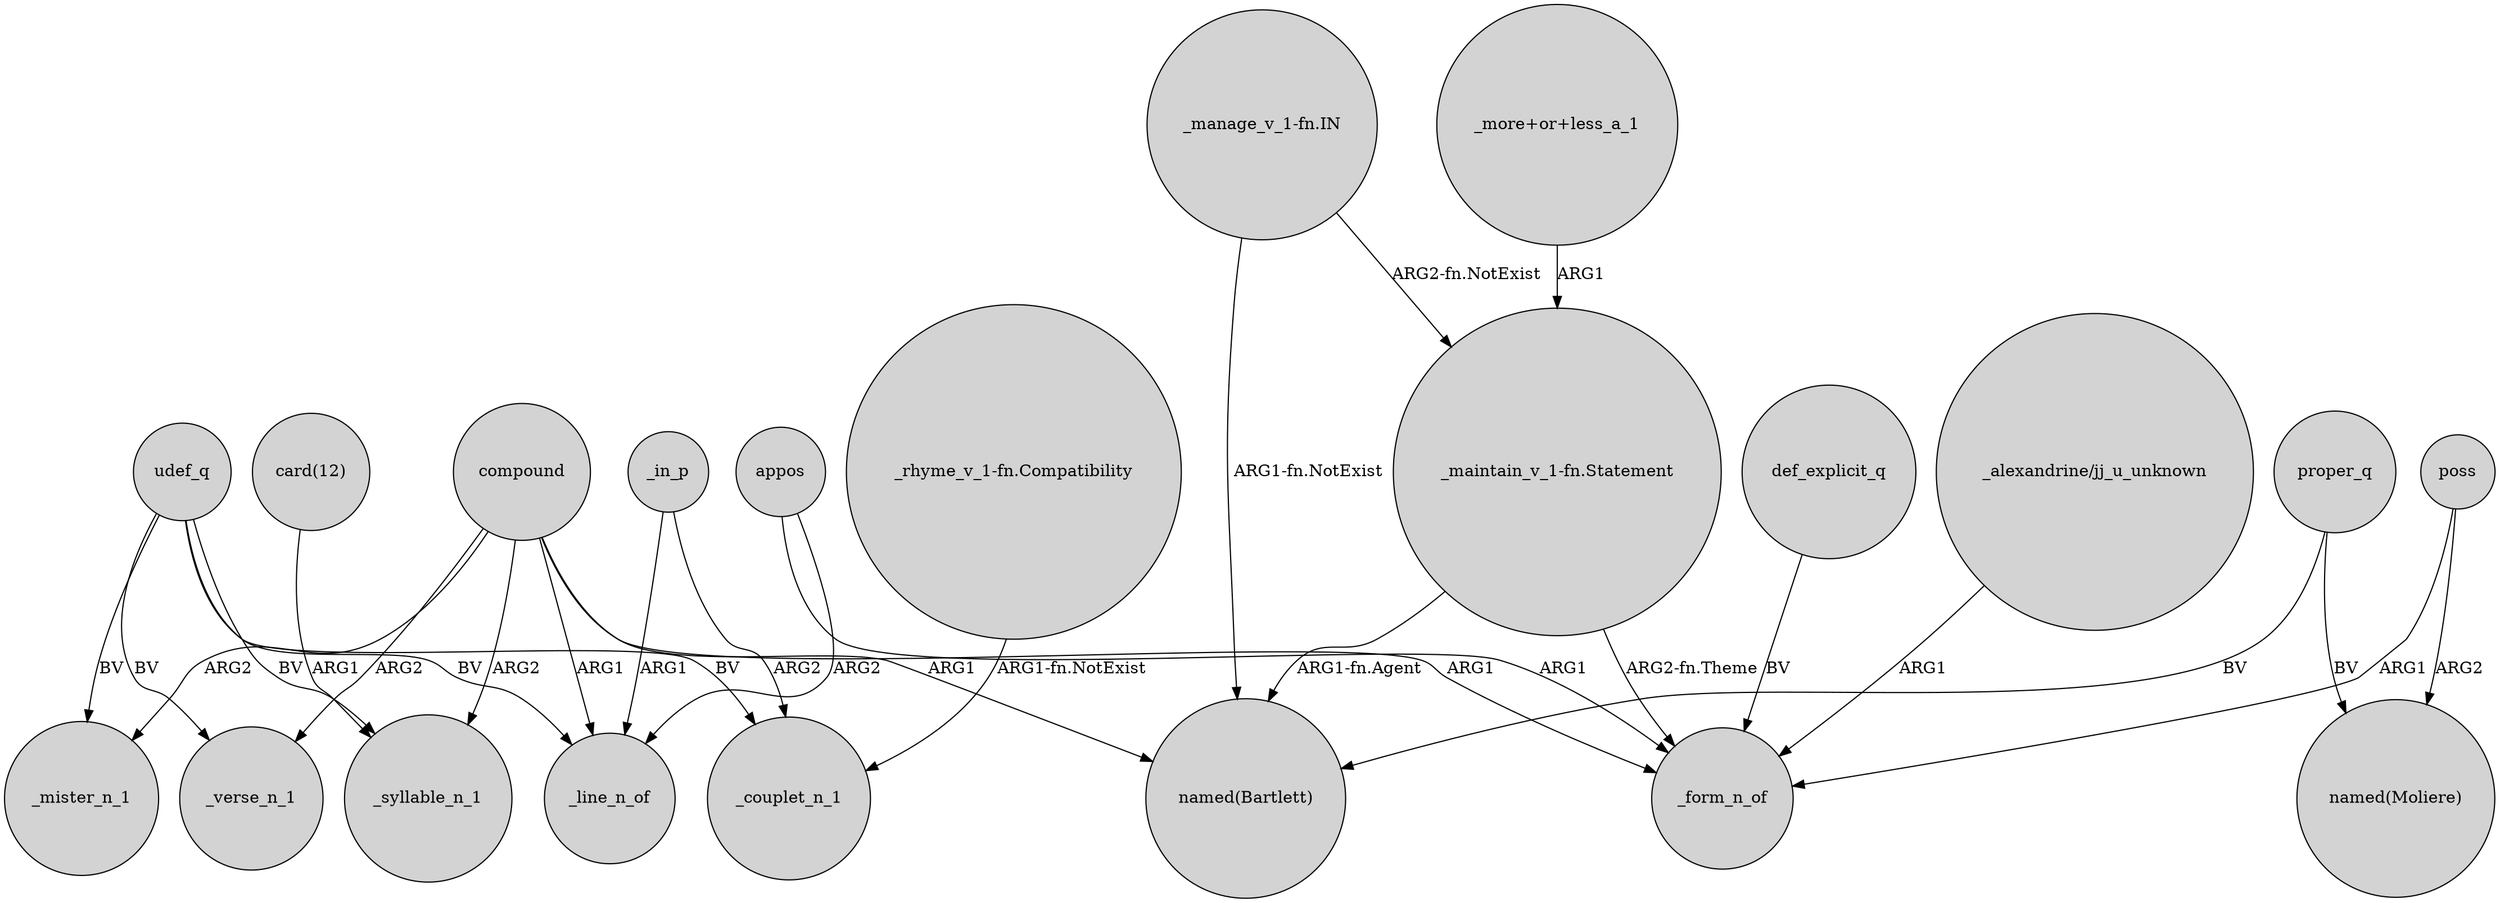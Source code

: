 digraph {
	node [shape=circle style=filled]
	appos -> _form_n_of [label=ARG1]
	compound -> _syllable_n_1 [label=ARG2]
	"_maintain_v_1-fn.Statement" -> "named(Bartlett)" [label="ARG1-fn.Agent"]
	compound -> _mister_n_1 [label=ARG2]
	udef_q -> _mister_n_1 [label=BV]
	"_manage_v_1-fn.IN" -> "_maintain_v_1-fn.Statement" [label="ARG2-fn.NotExist"]
	appos -> _line_n_of [label=ARG2]
	"_maintain_v_1-fn.Statement" -> _form_n_of [label="ARG2-fn.Theme"]
	poss -> "named(Moliere)" [label=ARG2]
	compound -> _verse_n_1 [label=ARG2]
	udef_q -> _verse_n_1 [label=BV]
	udef_q -> _syllable_n_1 [label=BV]
	_in_p -> _couplet_n_1 [label=ARG2]
	"_manage_v_1-fn.IN" -> "named(Bartlett)" [label="ARG1-fn.NotExist"]
	compound -> "named(Bartlett)" [label=ARG1]
	udef_q -> _couplet_n_1 [label=BV]
	"_more+or+less_a_1" -> "_maintain_v_1-fn.Statement" [label=ARG1]
	compound -> _line_n_of [label=ARG1]
	proper_q -> "named(Bartlett)" [label=BV]
	def_explicit_q -> _form_n_of [label=BV]
	_in_p -> _line_n_of [label=ARG1]
	udef_q -> _line_n_of [label=BV]
	"_alexandrine/jj_u_unknown" -> _form_n_of [label=ARG1]
	"card(12)" -> _syllable_n_1 [label=ARG1]
	proper_q -> "named(Moliere)" [label=BV]
	"_rhyme_v_1-fn.Compatibility" -> _couplet_n_1 [label="ARG1-fn.NotExist"]
	compound -> _form_n_of [label=ARG1]
	poss -> _form_n_of [label=ARG1]
}
